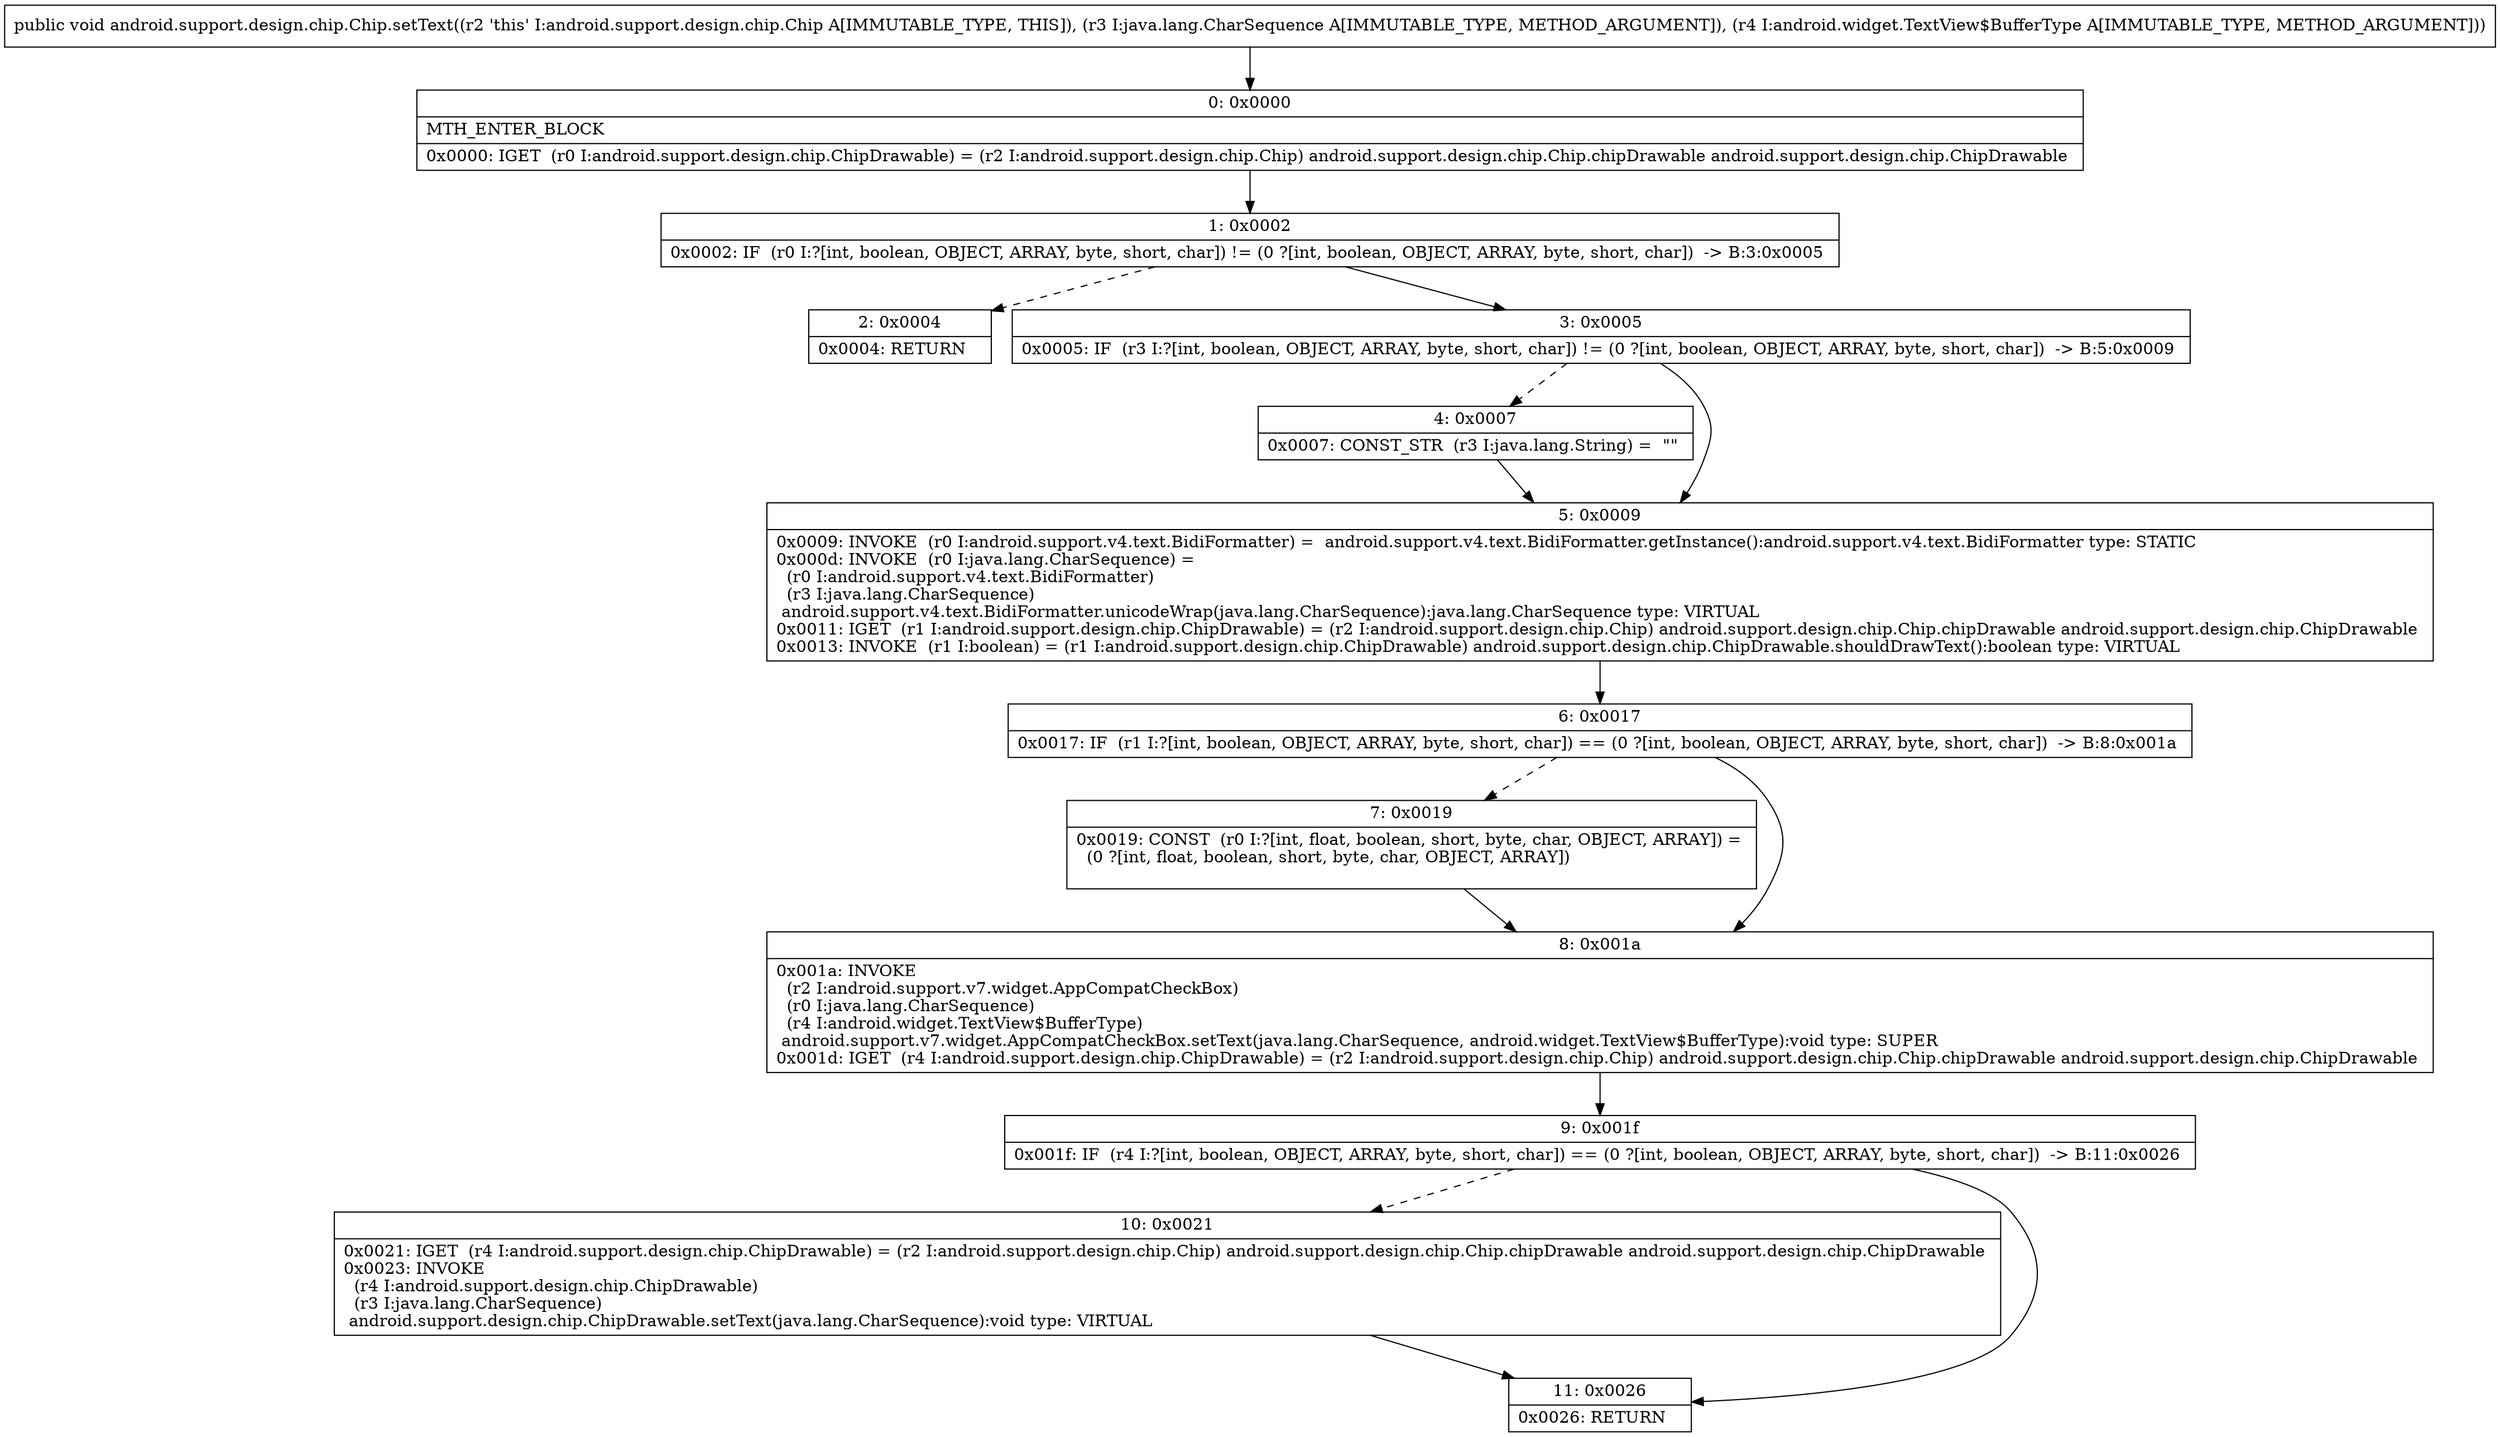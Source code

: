 digraph "CFG forandroid.support.design.chip.Chip.setText(Ljava\/lang\/CharSequence;Landroid\/widget\/TextView$BufferType;)V" {
Node_0 [shape=record,label="{0\:\ 0x0000|MTH_ENTER_BLOCK\l|0x0000: IGET  (r0 I:android.support.design.chip.ChipDrawable) = (r2 I:android.support.design.chip.Chip) android.support.design.chip.Chip.chipDrawable android.support.design.chip.ChipDrawable \l}"];
Node_1 [shape=record,label="{1\:\ 0x0002|0x0002: IF  (r0 I:?[int, boolean, OBJECT, ARRAY, byte, short, char]) != (0 ?[int, boolean, OBJECT, ARRAY, byte, short, char])  \-\> B:3:0x0005 \l}"];
Node_2 [shape=record,label="{2\:\ 0x0004|0x0004: RETURN   \l}"];
Node_3 [shape=record,label="{3\:\ 0x0005|0x0005: IF  (r3 I:?[int, boolean, OBJECT, ARRAY, byte, short, char]) != (0 ?[int, boolean, OBJECT, ARRAY, byte, short, char])  \-\> B:5:0x0009 \l}"];
Node_4 [shape=record,label="{4\:\ 0x0007|0x0007: CONST_STR  (r3 I:java.lang.String) =  \"\" \l}"];
Node_5 [shape=record,label="{5\:\ 0x0009|0x0009: INVOKE  (r0 I:android.support.v4.text.BidiFormatter) =  android.support.v4.text.BidiFormatter.getInstance():android.support.v4.text.BidiFormatter type: STATIC \l0x000d: INVOKE  (r0 I:java.lang.CharSequence) = \l  (r0 I:android.support.v4.text.BidiFormatter)\l  (r3 I:java.lang.CharSequence)\l android.support.v4.text.BidiFormatter.unicodeWrap(java.lang.CharSequence):java.lang.CharSequence type: VIRTUAL \l0x0011: IGET  (r1 I:android.support.design.chip.ChipDrawable) = (r2 I:android.support.design.chip.Chip) android.support.design.chip.Chip.chipDrawable android.support.design.chip.ChipDrawable \l0x0013: INVOKE  (r1 I:boolean) = (r1 I:android.support.design.chip.ChipDrawable) android.support.design.chip.ChipDrawable.shouldDrawText():boolean type: VIRTUAL \l}"];
Node_6 [shape=record,label="{6\:\ 0x0017|0x0017: IF  (r1 I:?[int, boolean, OBJECT, ARRAY, byte, short, char]) == (0 ?[int, boolean, OBJECT, ARRAY, byte, short, char])  \-\> B:8:0x001a \l}"];
Node_7 [shape=record,label="{7\:\ 0x0019|0x0019: CONST  (r0 I:?[int, float, boolean, short, byte, char, OBJECT, ARRAY]) = \l  (0 ?[int, float, boolean, short, byte, char, OBJECT, ARRAY])\l \l}"];
Node_8 [shape=record,label="{8\:\ 0x001a|0x001a: INVOKE  \l  (r2 I:android.support.v7.widget.AppCompatCheckBox)\l  (r0 I:java.lang.CharSequence)\l  (r4 I:android.widget.TextView$BufferType)\l android.support.v7.widget.AppCompatCheckBox.setText(java.lang.CharSequence, android.widget.TextView$BufferType):void type: SUPER \l0x001d: IGET  (r4 I:android.support.design.chip.ChipDrawable) = (r2 I:android.support.design.chip.Chip) android.support.design.chip.Chip.chipDrawable android.support.design.chip.ChipDrawable \l}"];
Node_9 [shape=record,label="{9\:\ 0x001f|0x001f: IF  (r4 I:?[int, boolean, OBJECT, ARRAY, byte, short, char]) == (0 ?[int, boolean, OBJECT, ARRAY, byte, short, char])  \-\> B:11:0x0026 \l}"];
Node_10 [shape=record,label="{10\:\ 0x0021|0x0021: IGET  (r4 I:android.support.design.chip.ChipDrawable) = (r2 I:android.support.design.chip.Chip) android.support.design.chip.Chip.chipDrawable android.support.design.chip.ChipDrawable \l0x0023: INVOKE  \l  (r4 I:android.support.design.chip.ChipDrawable)\l  (r3 I:java.lang.CharSequence)\l android.support.design.chip.ChipDrawable.setText(java.lang.CharSequence):void type: VIRTUAL \l}"];
Node_11 [shape=record,label="{11\:\ 0x0026|0x0026: RETURN   \l}"];
MethodNode[shape=record,label="{public void android.support.design.chip.Chip.setText((r2 'this' I:android.support.design.chip.Chip A[IMMUTABLE_TYPE, THIS]), (r3 I:java.lang.CharSequence A[IMMUTABLE_TYPE, METHOD_ARGUMENT]), (r4 I:android.widget.TextView$BufferType A[IMMUTABLE_TYPE, METHOD_ARGUMENT])) }"];
MethodNode -> Node_0;
Node_0 -> Node_1;
Node_1 -> Node_2[style=dashed];
Node_1 -> Node_3;
Node_3 -> Node_4[style=dashed];
Node_3 -> Node_5;
Node_4 -> Node_5;
Node_5 -> Node_6;
Node_6 -> Node_7[style=dashed];
Node_6 -> Node_8;
Node_7 -> Node_8;
Node_8 -> Node_9;
Node_9 -> Node_10[style=dashed];
Node_9 -> Node_11;
Node_10 -> Node_11;
}

